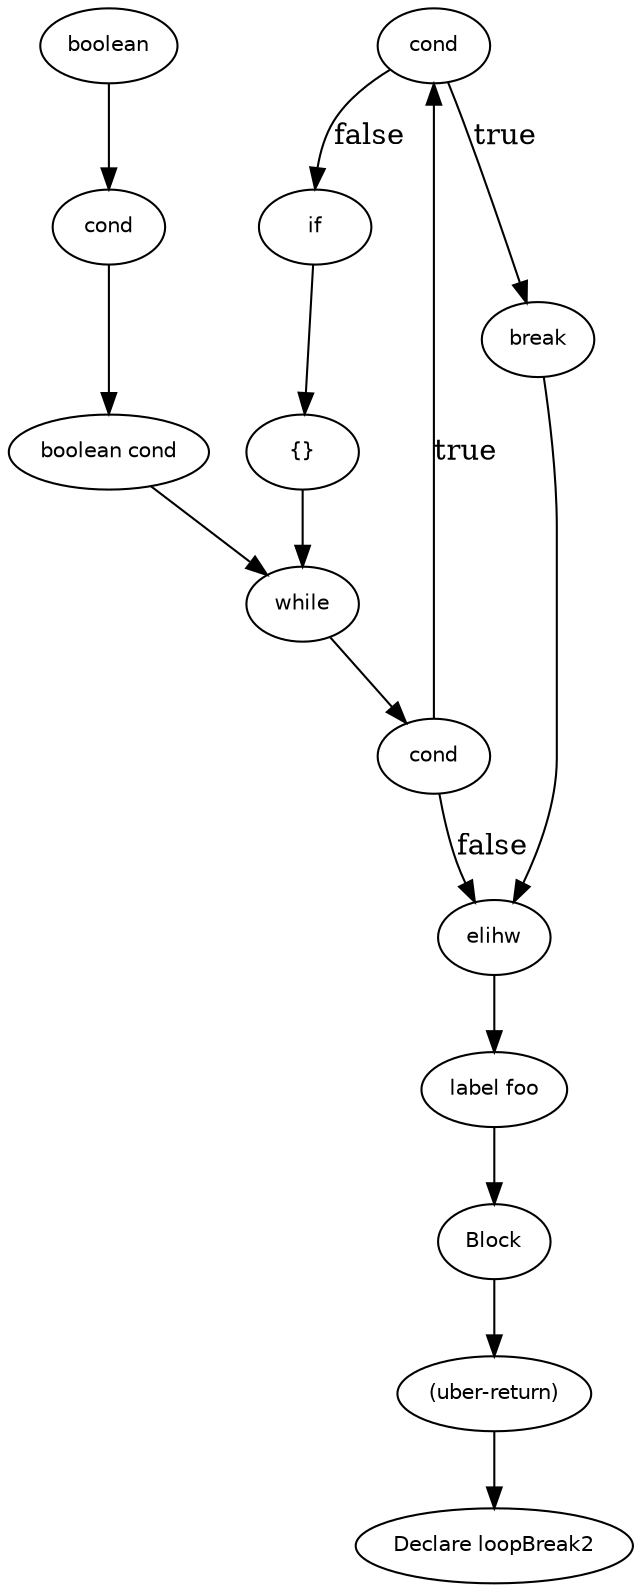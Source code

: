 digraph loopBreak2 {
  9 [
    label = elihw,
    fontname = Helvetica,
    fontsize = 10
  ];
  8 [
    label = while,
    fontname = Helvetica,
    fontsize = 10
  ];
  6 [
    label = "label foo",
    fontname = Helvetica,
    fontsize = 10
  ];
  15 [
    label = Block,
    fontname = Helvetica,
    fontsize = 10
  ];
  14 [
    label = break,
    fontname = Helvetica,
    fontsize = 10
  ];
  5 [
    label = cond,
    fontname = Helvetica,
    fontsize = 10
  ];
  13 [
    label = cond,
    fontname = Helvetica,
    fontsize = 10
  ];
  4 [
    label = boolean,
    fontname = Helvetica,
    fontsize = 10
  ];
  12 [
    label = if,
    fontname = Helvetica,
    fontsize = 10
  ];
  3 [
    label = "boolean cond",
    fontname = Helvetica,
    fontsize = 10
  ];
  11 [
    label = "{}",
    fontname = Helvetica,
    fontsize = 10
  ];
  2 [
    label = "(uber-return)",
    fontname = Helvetica,
    fontsize = 10
  ];
  10 [
    label = cond,
    fontname = Helvetica,
    fontsize = 10
  ];
  0 [
    label = "Declare loopBreak2",
    fontname = Helvetica,
    fontsize = 10
  ];
  4 -> 5 [
    label = ""
  ];
  3 -> 8 [
    label = ""
  ];
  6 -> 15 [
    label = ""
  ];
  14 -> 9 [
    label = ""
  ];
  12 -> 11 [
    label = ""
  ];
  2 -> 0 [
    label = ""
  ];
  10 -> 13 [
    label = true
  ];
  5 -> 3 [
    label = ""
  ];
  9 -> 6 [
    label = ""
  ];
  8 -> 10 [
    label = ""
  ];
  13 -> 14 [
    label = true
  ];
  13 -> 12 [
    label = false
  ];
  15 -> 2 [
    label = ""
  ];
  10 -> 9 [
    label = false
  ];
  11 -> 8 [
    label = ""
  ];
}
